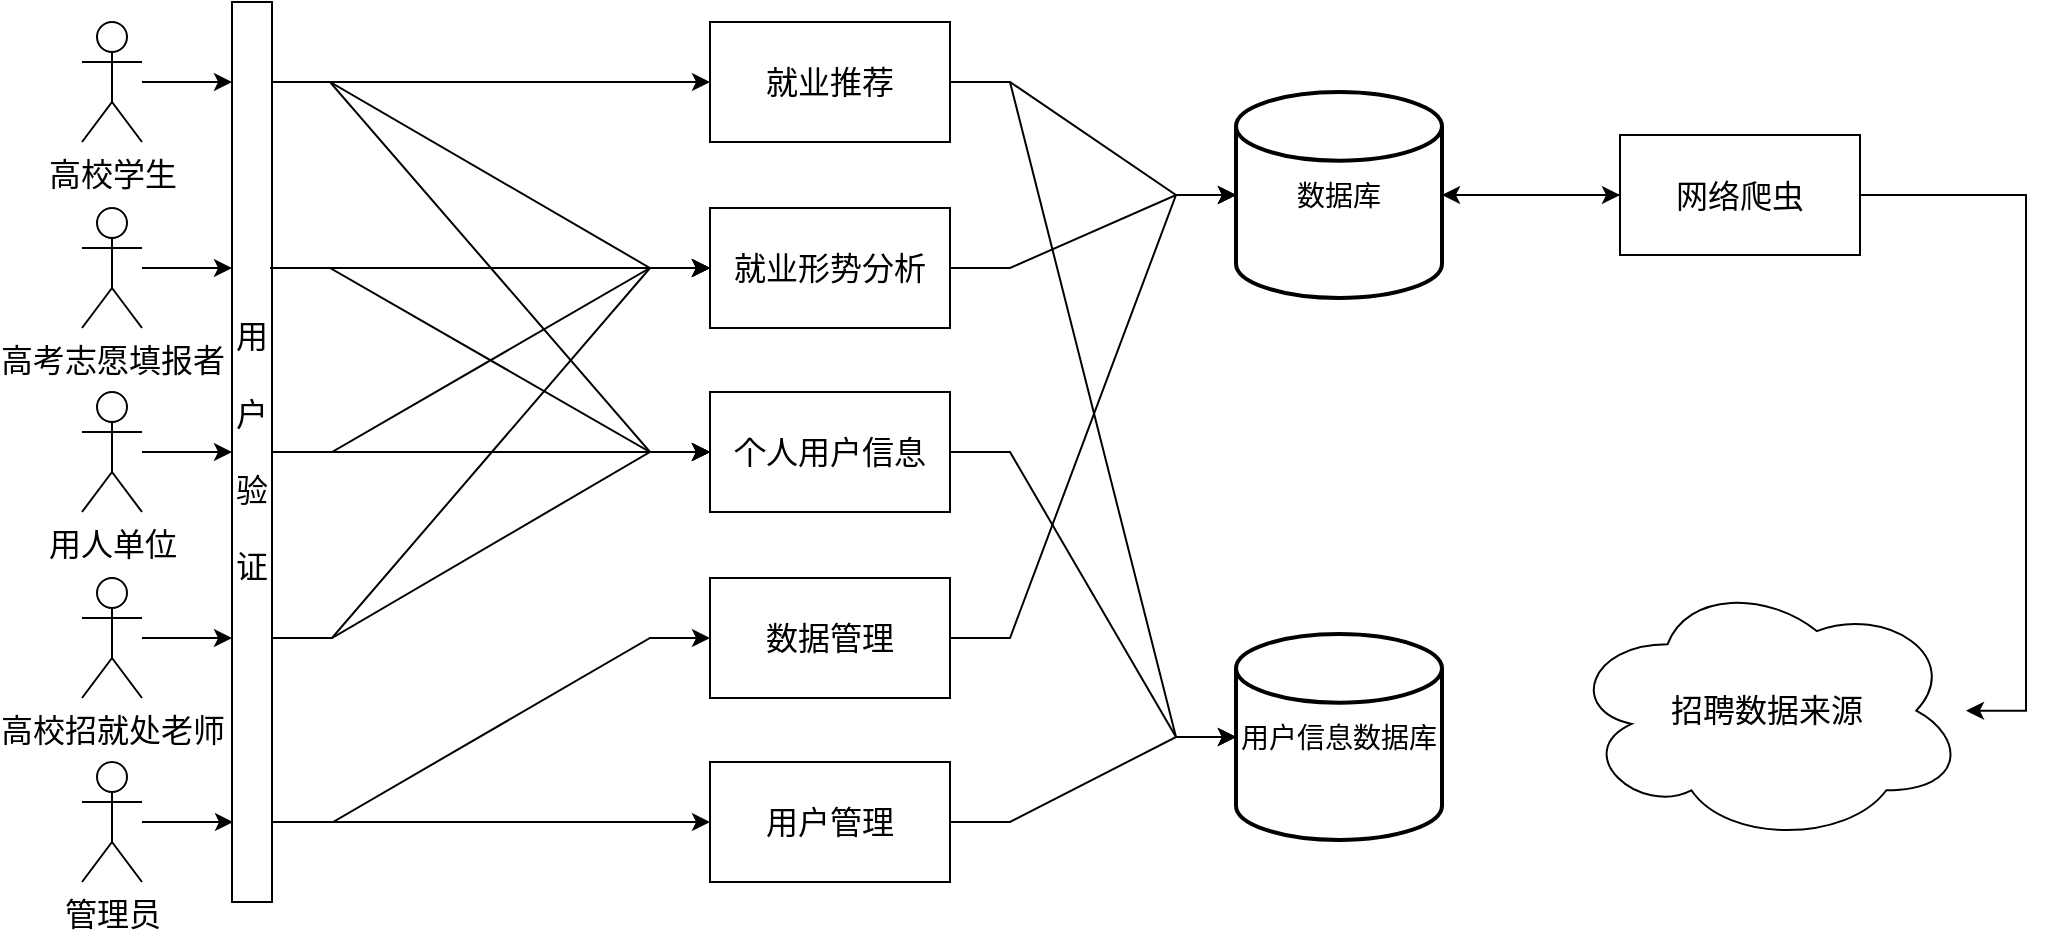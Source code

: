 <mxfile>
    <diagram id="NvUGSiqcr66f5SPcVi6U" name="第 1 页">
        <mxGraphModel dx="673" dy="381" grid="0" gridSize="10" guides="1" tooltips="1" connect="1" arrows="1" fold="1" page="1" pageScale="1" pageWidth="1600" pageHeight="900" background="#FFFFFF" math="0" shadow="0">
            <root>
                <mxCell id="0"/>
                <mxCell id="1" parent="0"/>
                <mxCell id="87" style="edgeStyle=entityRelationEdgeStyle;rounded=0;sketch=0;html=1;entryX=0;entryY=0.5;entryDx=0;entryDy=0;entryPerimeter=0;shadow=0;fillColor=none;strokeColor=#000000;labelBackgroundColor=none;fontColor=#000000;" edge="1" parent="1" source="8" target="75">
                    <mxGeometry relative="1" as="geometry"/>
                </mxCell>
                <mxCell id="8" value="就业形势分析" style="rounded=0;whiteSpace=wrap;fontFamily=宋体;html=1;fontSize=16;shadow=0;sketch=0;fillColor=none;strokeColor=#000000;labelBackgroundColor=none;fontColor=#000000;" vertex="1" parent="1">
                    <mxGeometry x="394" y="183" width="120" height="60" as="geometry"/>
                </mxCell>
                <mxCell id="78" style="edgeStyle=entityRelationEdgeStyle;rounded=0;sketch=0;html=1;shadow=0;fillColor=none;strokeColor=#000000;labelBackgroundColor=none;fontColor=#000000;" edge="1" parent="1" source="9" target="75">
                    <mxGeometry relative="1" as="geometry"/>
                </mxCell>
                <mxCell id="88" style="edgeStyle=entityRelationEdgeStyle;rounded=0;sketch=0;html=1;entryX=0;entryY=0.5;entryDx=0;entryDy=0;entryPerimeter=0;shadow=0;fillColor=none;strokeColor=#000000;labelBackgroundColor=none;fontColor=#000000;" edge="1" parent="1" source="9" target="79">
                    <mxGeometry relative="1" as="geometry"/>
                </mxCell>
                <mxCell id="9" value="就业推荐" style="rounded=0;whiteSpace=wrap;fontFamily=宋体;html=1;fontSize=16;shadow=0;sketch=0;fillColor=none;strokeColor=#000000;labelBackgroundColor=none;fontColor=#000000;" vertex="1" parent="1">
                    <mxGeometry x="394" y="90" width="120" height="60" as="geometry"/>
                </mxCell>
                <mxCell id="12" value="招聘数据来源" style="ellipse;shape=cloud;whiteSpace=wrap;fontFamily=宋体;html=1;fontSize=16;shadow=0;sketch=0;fillColor=none;strokeColor=#000000;labelBackgroundColor=none;fontColor=#000000;" vertex="1" parent="1">
                    <mxGeometry x="823" y="368" width="199" height="132.67" as="geometry"/>
                </mxCell>
                <mxCell id="60" style="edgeStyle=entityRelationEdgeStyle;rounded=0;sketch=0;html=1;shadow=0;fillColor=none;strokeColor=#000000;labelBackgroundColor=none;fontColor=#000000;exitX=1;exitY=0;exitDx=0;exitDy=0;" edge="1" parent="1" source="90" target="9">
                    <mxGeometry relative="1" as="geometry"/>
                </mxCell>
                <mxCell id="61" style="edgeStyle=entityRelationEdgeStyle;rounded=0;sketch=0;html=1;entryX=0;entryY=0.5;entryDx=0;entryDy=0;shadow=0;fillColor=none;strokeColor=#000000;labelBackgroundColor=none;fontColor=#000000;exitX=1;exitY=0;exitDx=0;exitDy=0;" edge="1" parent="1" source="90" target="8">
                    <mxGeometry relative="1" as="geometry">
                        <mxPoint x="177" y="120" as="sourcePoint"/>
                    </mxGeometry>
                </mxCell>
                <mxCell id="63" style="edgeStyle=entityRelationEdgeStyle;rounded=0;sketch=0;html=1;entryX=0;entryY=0.5;entryDx=0;entryDy=0;shadow=0;fillColor=none;strokeColor=#000000;labelBackgroundColor=none;fontColor=#000000;exitX=1;exitY=0;exitDx=0;exitDy=0;" edge="1" parent="1" source="90" target="52">
                    <mxGeometry relative="1" as="geometry"/>
                </mxCell>
                <mxCell id="100" style="edgeStyle=entityRelationEdgeStyle;rounded=0;sketch=0;html=1;entryX=0;entryY=0;entryDx=0;entryDy=0;shadow=0;labelBackgroundColor=none;fontColor=#000000;strokeColor=#000000;" edge="1" parent="1" source="13" target="90">
                    <mxGeometry relative="1" as="geometry"/>
                </mxCell>
                <mxCell id="13" value="高校学生" style="shape=umlActor;verticalLabelPosition=bottom;verticalAlign=top;outlineConnect=0;fontFamily=宋体;html=1;fontSize=16;shadow=0;sketch=0;fillColor=none;strokeColor=#000000;labelBackgroundColor=none;fontColor=#000000;" vertex="1" parent="1">
                    <mxGeometry x="80" y="90" width="30" height="60" as="geometry"/>
                </mxCell>
                <mxCell id="18" value="用&lt;br&gt;&lt;br&gt;户 &lt;br&gt;&lt;br&gt;验&lt;br&gt;&lt;br&gt;证" style="rounded=0;whiteSpace=wrap;fontFamily=宋体;html=1;fontSize=16;shadow=0;sketch=0;labelBackgroundColor=none;fillColor=#FFFFFF;fontColor=#000000;strokeColor=#000000;" vertex="1" parent="1">
                    <mxGeometry x="155" y="80" width="20" height="450" as="geometry"/>
                </mxCell>
                <mxCell id="64" style="edgeStyle=entityRelationEdgeStyle;rounded=0;sketch=0;html=1;entryX=0;entryY=0.5;entryDx=0;entryDy=0;shadow=0;fillColor=none;strokeColor=#000000;labelBackgroundColor=none;fontColor=#000000;exitX=1;exitY=0;exitDx=0;exitDy=0;" edge="1" parent="1" source="91" target="8">
                    <mxGeometry relative="1" as="geometry"/>
                </mxCell>
                <mxCell id="65" style="edgeStyle=entityRelationEdgeStyle;rounded=0;sketch=0;html=1;entryX=0;entryY=0.5;entryDx=0;entryDy=0;shadow=0;fillColor=none;strokeColor=#000000;labelBackgroundColor=none;fontColor=#000000;exitX=1;exitY=0;exitDx=0;exitDy=0;" edge="1" parent="1" source="91" target="52">
                    <mxGeometry relative="1" as="geometry"/>
                </mxCell>
                <mxCell id="99" style="edgeStyle=entityRelationEdgeStyle;rounded=0;sketch=0;html=1;entryX=0;entryY=0;entryDx=0;entryDy=0;shadow=0;labelBackgroundColor=none;fontColor=#000000;strokeColor=#000000;" edge="1" parent="1" source="20" target="91">
                    <mxGeometry relative="1" as="geometry"/>
                </mxCell>
                <mxCell id="20" value="高考志愿填报者" style="shape=umlActor;verticalLabelPosition=bottom;verticalAlign=top;outlineConnect=0;fontFamily=宋体;html=1;fontSize=16;shadow=0;sketch=0;fillColor=none;strokeColor=#000000;labelBackgroundColor=none;fontColor=#000000;" vertex="1" parent="1">
                    <mxGeometry x="80" y="183" width="30" height="60" as="geometry"/>
                </mxCell>
                <mxCell id="66" style="edgeStyle=entityRelationEdgeStyle;rounded=0;sketch=0;html=1;entryX=0;entryY=0.5;entryDx=0;entryDy=0;shadow=0;fillColor=none;strokeColor=#000000;labelBackgroundColor=none;fontColor=#000000;exitX=1;exitY=0;exitDx=0;exitDy=0;" edge="1" parent="1" source="92" target="52">
                    <mxGeometry relative="1" as="geometry"/>
                </mxCell>
                <mxCell id="68" style="edgeStyle=entityRelationEdgeStyle;rounded=0;sketch=0;html=1;entryX=0;entryY=0.5;entryDx=0;entryDy=0;shadow=0;fillColor=none;strokeColor=#000000;labelBackgroundColor=none;fontColor=#000000;exitX=1;exitY=0;exitDx=0;exitDy=0;" edge="1" parent="1" source="92" target="8">
                    <mxGeometry relative="1" as="geometry">
                        <mxPoint x="110" y="305" as="sourcePoint"/>
                    </mxGeometry>
                </mxCell>
                <mxCell id="98" style="edgeStyle=entityRelationEdgeStyle;rounded=0;sketch=0;html=1;entryX=0;entryY=0;entryDx=0;entryDy=0;shadow=0;labelBackgroundColor=none;fontColor=#000000;strokeColor=#000000;" edge="1" parent="1" source="21" target="92">
                    <mxGeometry relative="1" as="geometry"/>
                </mxCell>
                <mxCell id="21" value="用人单位" style="shape=umlActor;verticalLabelPosition=bottom;verticalAlign=top;outlineConnect=0;fontFamily=宋体;html=1;fontSize=16;shadow=0;sketch=0;fillColor=none;strokeColor=#000000;labelBackgroundColor=none;fontColor=#000000;" vertex="1" parent="1">
                    <mxGeometry x="80" y="275" width="30" height="60" as="geometry"/>
                </mxCell>
                <mxCell id="69" style="edgeStyle=entityRelationEdgeStyle;rounded=0;sketch=0;html=1;entryX=0;entryY=0.5;entryDx=0;entryDy=0;shadow=0;fillColor=none;strokeColor=#000000;labelBackgroundColor=none;fontColor=#000000;exitX=1;exitY=0.5;exitDx=0;exitDy=0;" edge="1" parent="1" source="96" target="52">
                    <mxGeometry relative="1" as="geometry"/>
                </mxCell>
                <mxCell id="70" style="edgeStyle=entityRelationEdgeStyle;rounded=0;sketch=0;html=1;entryX=0;entryY=0.5;entryDx=0;entryDy=0;shadow=0;fillColor=none;strokeColor=#000000;labelBackgroundColor=none;fontColor=#000000;exitX=1;exitY=0.5;exitDx=0;exitDy=0;" edge="1" parent="1" source="96" target="8">
                    <mxGeometry relative="1" as="geometry"/>
                </mxCell>
                <mxCell id="97" style="edgeStyle=entityRelationEdgeStyle;rounded=0;sketch=0;html=1;entryX=0;entryY=0.5;entryDx=0;entryDy=0;shadow=0;labelBackgroundColor=none;fontColor=#000000;strokeColor=#000000;" edge="1" parent="1" source="22" target="96">
                    <mxGeometry relative="1" as="geometry"/>
                </mxCell>
                <mxCell id="22" value="高校招就处老师" style="shape=umlActor;verticalLabelPosition=bottom;verticalAlign=top;outlineConnect=0;fontFamily=宋体;html=1;fontSize=16;shadow=0;sketch=0;fillColor=none;strokeColor=#000000;labelBackgroundColor=none;fontColor=#000000;" vertex="1" parent="1">
                    <mxGeometry x="80" y="368" width="30" height="60" as="geometry"/>
                </mxCell>
                <mxCell id="73" style="edgeStyle=entityRelationEdgeStyle;rounded=0;sketch=0;html=1;entryX=0;entryY=0.5;entryDx=0;entryDy=0;shadow=0;fillColor=none;strokeColor=#000000;labelBackgroundColor=none;fontColor=#000000;exitX=1;exitY=0.5;exitDx=0;exitDy=0;" edge="1" parent="1" source="93" target="71">
                    <mxGeometry relative="1" as="geometry"/>
                </mxCell>
                <mxCell id="74" style="edgeStyle=entityRelationEdgeStyle;rounded=0;sketch=0;html=1;entryX=0;entryY=0.5;entryDx=0;entryDy=0;shadow=0;fillColor=none;strokeColor=#000000;labelBackgroundColor=none;fontColor=#000000;startArrow=none;exitX=1;exitY=0.5;exitDx=0;exitDy=0;" edge="1" parent="1" source="93" target="72">
                    <mxGeometry relative="1" as="geometry"/>
                </mxCell>
                <mxCell id="95" style="edgeStyle=entityRelationEdgeStyle;rounded=0;sketch=0;html=1;entryX=0;entryY=0.5;entryDx=0;entryDy=0;shadow=0;labelBackgroundColor=none;fontColor=#000000;strokeColor=#000000;" edge="1" parent="1" source="23" target="93">
                    <mxGeometry relative="1" as="geometry"/>
                </mxCell>
                <mxCell id="23" value="管理员" style="shape=umlActor;verticalLabelPosition=bottom;verticalAlign=top;outlineConnect=0;fontFamily=宋体;html=1;fontSize=16;shadow=0;sketch=0;fillColor=none;strokeColor=#000000;labelBackgroundColor=none;fontColor=#000000;" vertex="1" parent="1">
                    <mxGeometry x="80" y="460" width="30" height="60" as="geometry"/>
                </mxCell>
                <mxCell id="80" style="edgeStyle=entityRelationEdgeStyle;rounded=0;sketch=0;html=1;entryX=0;entryY=0.5;entryDx=0;entryDy=0;entryPerimeter=0;shadow=0;fillColor=none;strokeColor=#000000;labelBackgroundColor=none;fontColor=#000000;" edge="1" parent="1" source="52" target="79">
                    <mxGeometry relative="1" as="geometry"/>
                </mxCell>
                <mxCell id="52" value="个人用户信息" style="rounded=0;whiteSpace=wrap;fontFamily=宋体;html=1;fontSize=16;shadow=0;sketch=0;fillColor=none;strokeColor=#000000;labelBackgroundColor=none;fontColor=#000000;" vertex="1" parent="1">
                    <mxGeometry x="394" y="275" width="120" height="60" as="geometry"/>
                </mxCell>
                <mxCell id="82" style="edgeStyle=entityRelationEdgeStyle;rounded=0;sketch=0;html=1;entryX=0;entryY=0.5;entryDx=0;entryDy=0;entryPerimeter=0;shadow=0;fillColor=none;strokeColor=#000000;labelBackgroundColor=none;fontColor=#000000;" edge="1" parent="1" source="71" target="75">
                    <mxGeometry relative="1" as="geometry"/>
                </mxCell>
                <mxCell id="71" value="数据管理" style="rounded=0;whiteSpace=wrap;fontFamily=宋体;html=1;fontSize=16;shadow=0;sketch=0;fillColor=none;strokeColor=#000000;labelBackgroundColor=none;fontColor=#000000;" vertex="1" parent="1">
                    <mxGeometry x="394" y="368" width="120" height="60" as="geometry"/>
                </mxCell>
                <mxCell id="81" style="edgeStyle=entityRelationEdgeStyle;rounded=0;sketch=0;html=1;entryX=0;entryY=0.5;entryDx=0;entryDy=0;entryPerimeter=0;shadow=0;fillColor=none;strokeColor=#000000;labelBackgroundColor=none;fontColor=#000000;" edge="1" parent="1" source="72" target="79">
                    <mxGeometry relative="1" as="geometry"/>
                </mxCell>
                <mxCell id="72" value="用户管理" style="rounded=0;whiteSpace=wrap;fontFamily=宋体;html=1;fontSize=16;shadow=0;sketch=0;fillColor=none;strokeColor=#000000;labelBackgroundColor=none;fontColor=#000000;" vertex="1" parent="1">
                    <mxGeometry x="394" y="460" width="120" height="60" as="geometry"/>
                </mxCell>
                <mxCell id="86" style="edgeStyle=entityRelationEdgeStyle;rounded=0;sketch=0;html=1;entryX=0;entryY=0.5;entryDx=0;entryDy=0;shadow=0;fillColor=none;strokeColor=#000000;labelBackgroundColor=none;fontColor=#000000;" edge="1" parent="1" source="75" target="83">
                    <mxGeometry relative="1" as="geometry"/>
                </mxCell>
                <mxCell id="75" value="&lt;span style=&quot;font-size: 14px&quot;&gt;数据库&lt;/span&gt;" style="strokeWidth=2;html=1;shape=mxgraph.flowchart.database;whiteSpace=wrap;shadow=0;fillColor=none;strokeColor=#000000;labelBackgroundColor=none;fontColor=#000000;" vertex="1" parent="1">
                    <mxGeometry x="657" y="125" width="103" height="103" as="geometry"/>
                </mxCell>
                <mxCell id="79" value="&lt;span style=&quot;font-size: 14px&quot;&gt;用户信息数据库&lt;/span&gt;" style="strokeWidth=2;html=1;shape=mxgraph.flowchart.database;whiteSpace=wrap;shadow=0;fillColor=none;strokeColor=#000000;labelBackgroundColor=none;fontColor=#000000;" vertex="1" parent="1">
                    <mxGeometry x="657" y="396" width="103" height="103" as="geometry"/>
                </mxCell>
                <mxCell id="84" style="edgeStyle=entityRelationEdgeStyle;rounded=0;sketch=0;html=1;shadow=0;fillColor=none;strokeColor=#000000;labelBackgroundColor=none;fontColor=#000000;" edge="1" parent="1" source="83" target="12">
                    <mxGeometry relative="1" as="geometry">
                        <mxPoint x="984" y="399" as="targetPoint"/>
                    </mxGeometry>
                </mxCell>
                <mxCell id="85" style="edgeStyle=entityRelationEdgeStyle;rounded=0;sketch=0;html=1;shadow=0;fillColor=none;strokeColor=#000000;labelBackgroundColor=none;fontColor=#000000;" edge="1" parent="1" source="83" target="75">
                    <mxGeometry relative="1" as="geometry"/>
                </mxCell>
                <mxCell id="83" value="网络爬虫" style="rounded=0;whiteSpace=wrap;fontFamily=宋体;html=1;fontSize=16;shadow=0;sketch=0;fillColor=none;strokeColor=#000000;labelBackgroundColor=none;fontColor=#000000;" vertex="1" parent="1">
                    <mxGeometry x="849" y="146.5" width="120" height="60" as="geometry"/>
                </mxCell>
                <mxCell id="90" value="" style="rounded=0;whiteSpace=wrap;html=1;shadow=0;labelBackgroundColor=none;fontColor=#000000;fillColor=none;strokeColor=none;" vertex="1" parent="1">
                    <mxGeometry x="155" y="120" width="19" height="13" as="geometry"/>
                </mxCell>
                <mxCell id="91" value="" style="rounded=0;whiteSpace=wrap;html=1;shadow=0;labelBackgroundColor=none;fontColor=#000000;fillColor=none;strokeColor=none;" vertex="1" parent="1">
                    <mxGeometry x="155" y="213" width="19" height="12" as="geometry"/>
                </mxCell>
                <mxCell id="92" value="" style="rounded=0;whiteSpace=wrap;html=1;shadow=0;labelBackgroundColor=none;fontColor=#000000;fillColor=none;strokeColor=none;" vertex="1" parent="1">
                    <mxGeometry x="155" y="305" width="20" height="12" as="geometry"/>
                </mxCell>
                <mxCell id="93" value="" style="rounded=0;whiteSpace=wrap;html=1;shadow=0;labelBackgroundColor=none;fontColor=#000000;fillColor=none;strokeColor=none;" vertex="1" parent="1">
                    <mxGeometry x="155.5" y="483.75" width="20" height="12.5" as="geometry"/>
                </mxCell>
                <mxCell id="96" value="" style="rounded=0;whiteSpace=wrap;html=1;shadow=0;labelBackgroundColor=none;fontColor=#000000;fillColor=none;strokeColor=none;" vertex="1" parent="1">
                    <mxGeometry x="155" y="391.75" width="20" height="12.5" as="geometry"/>
                </mxCell>
            </root>
        </mxGraphModel>
    </diagram>
</mxfile>